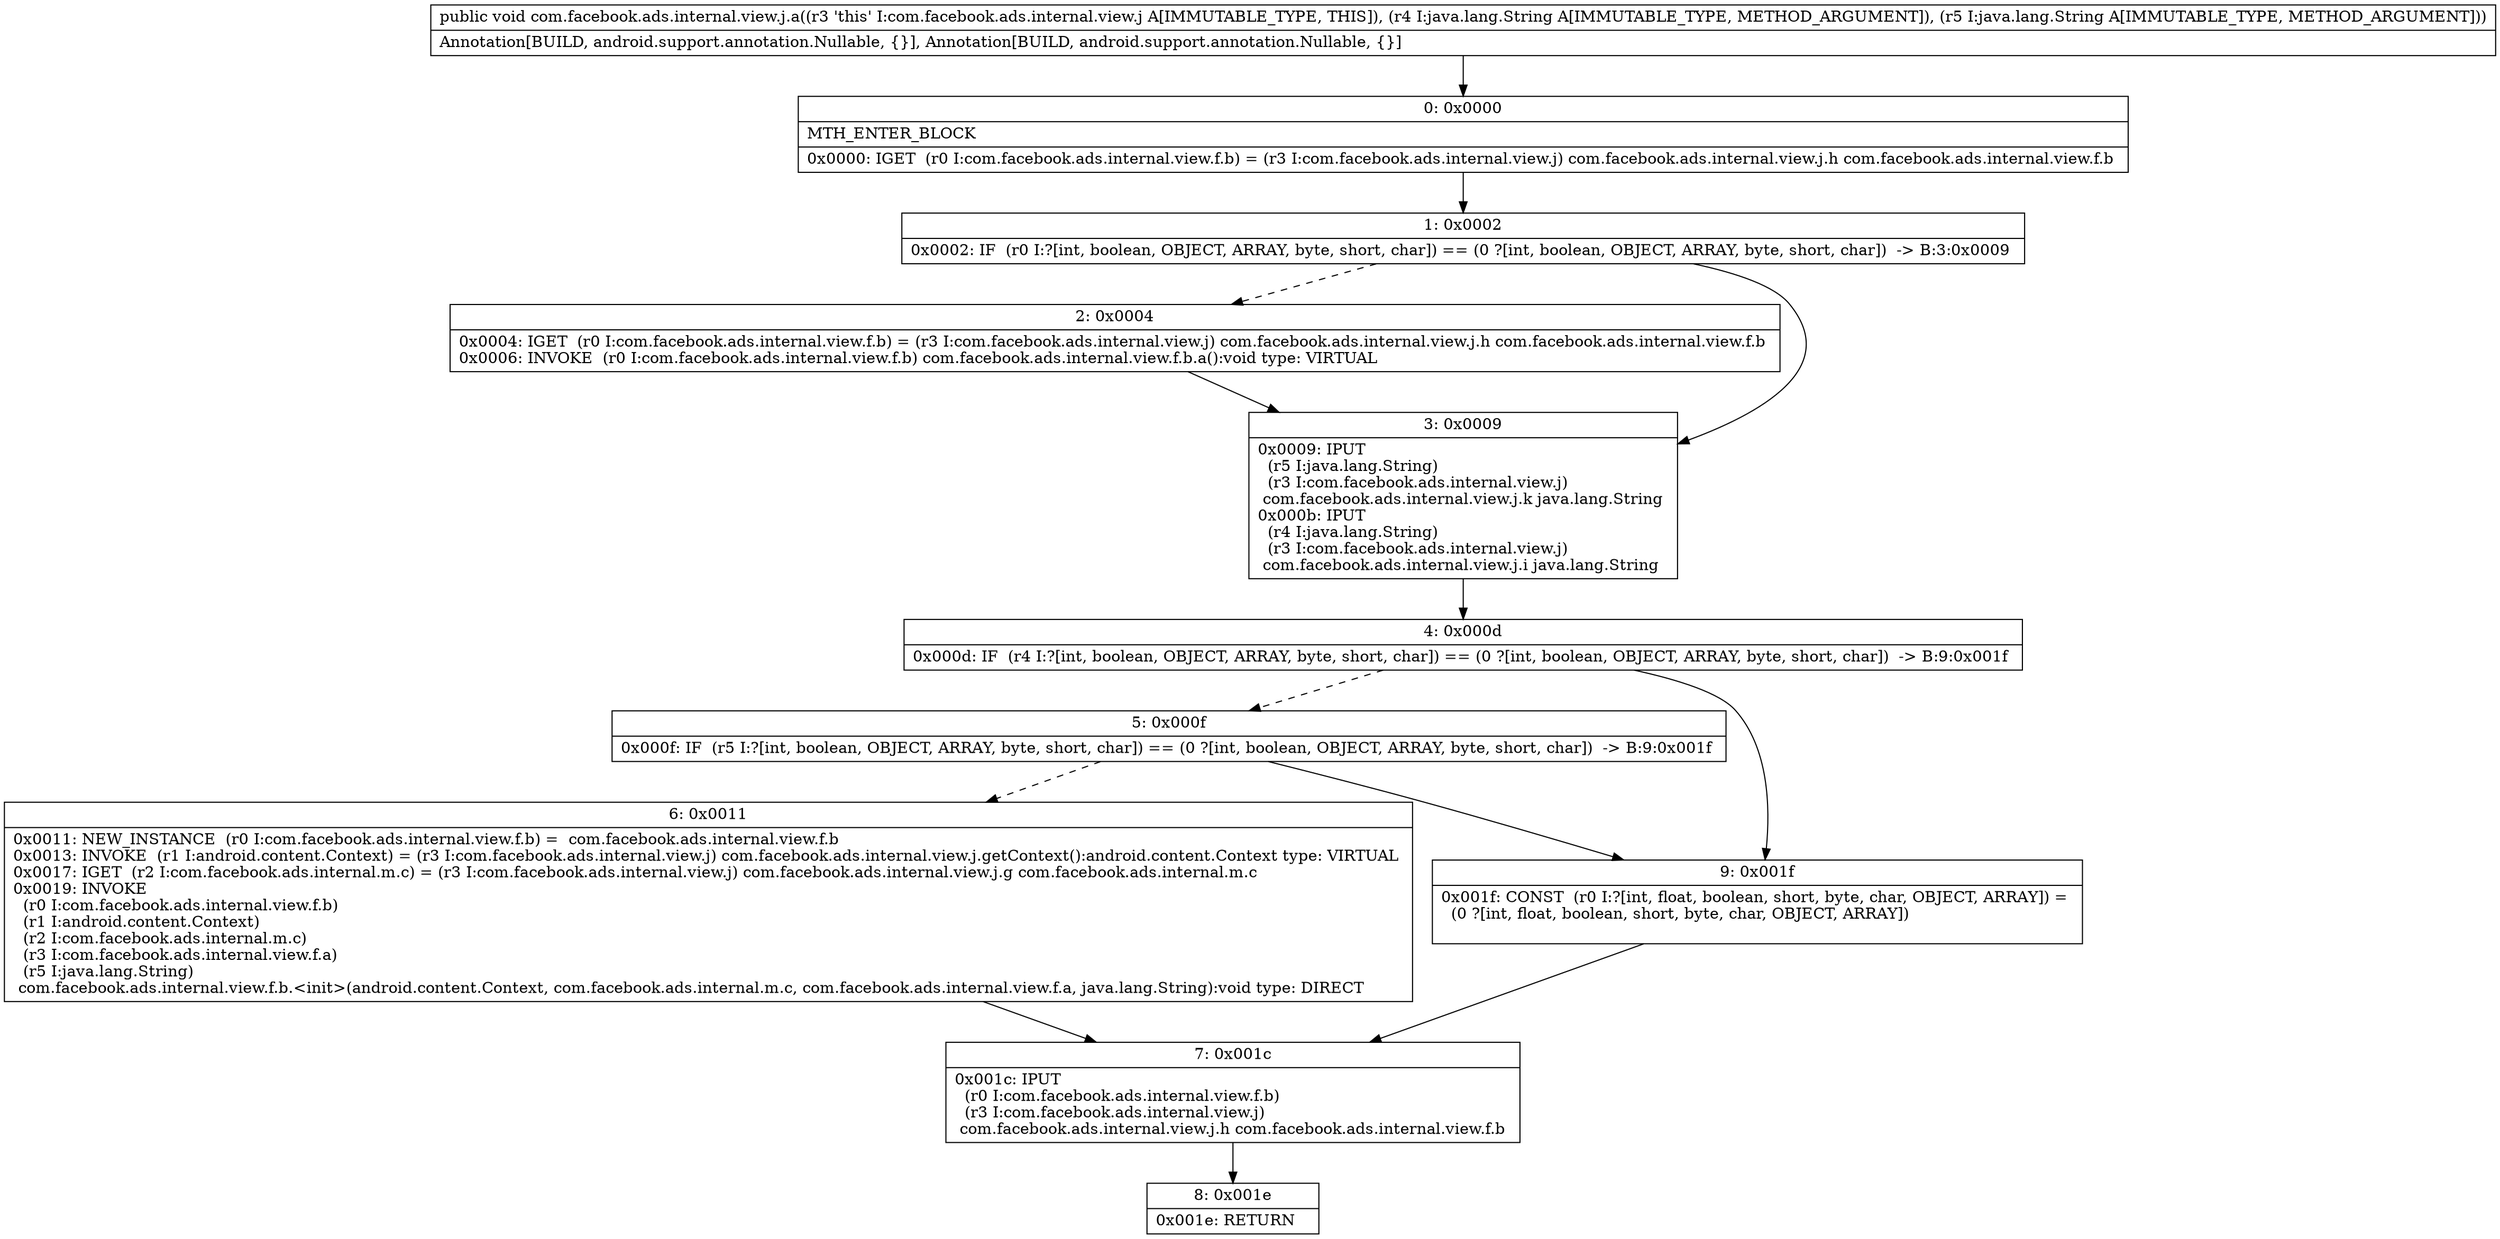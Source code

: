 digraph "CFG forcom.facebook.ads.internal.view.j.a(Ljava\/lang\/String;Ljava\/lang\/String;)V" {
Node_0 [shape=record,label="{0\:\ 0x0000|MTH_ENTER_BLOCK\l|0x0000: IGET  (r0 I:com.facebook.ads.internal.view.f.b) = (r3 I:com.facebook.ads.internal.view.j) com.facebook.ads.internal.view.j.h com.facebook.ads.internal.view.f.b \l}"];
Node_1 [shape=record,label="{1\:\ 0x0002|0x0002: IF  (r0 I:?[int, boolean, OBJECT, ARRAY, byte, short, char]) == (0 ?[int, boolean, OBJECT, ARRAY, byte, short, char])  \-\> B:3:0x0009 \l}"];
Node_2 [shape=record,label="{2\:\ 0x0004|0x0004: IGET  (r0 I:com.facebook.ads.internal.view.f.b) = (r3 I:com.facebook.ads.internal.view.j) com.facebook.ads.internal.view.j.h com.facebook.ads.internal.view.f.b \l0x0006: INVOKE  (r0 I:com.facebook.ads.internal.view.f.b) com.facebook.ads.internal.view.f.b.a():void type: VIRTUAL \l}"];
Node_3 [shape=record,label="{3\:\ 0x0009|0x0009: IPUT  \l  (r5 I:java.lang.String)\l  (r3 I:com.facebook.ads.internal.view.j)\l com.facebook.ads.internal.view.j.k java.lang.String \l0x000b: IPUT  \l  (r4 I:java.lang.String)\l  (r3 I:com.facebook.ads.internal.view.j)\l com.facebook.ads.internal.view.j.i java.lang.String \l}"];
Node_4 [shape=record,label="{4\:\ 0x000d|0x000d: IF  (r4 I:?[int, boolean, OBJECT, ARRAY, byte, short, char]) == (0 ?[int, boolean, OBJECT, ARRAY, byte, short, char])  \-\> B:9:0x001f \l}"];
Node_5 [shape=record,label="{5\:\ 0x000f|0x000f: IF  (r5 I:?[int, boolean, OBJECT, ARRAY, byte, short, char]) == (0 ?[int, boolean, OBJECT, ARRAY, byte, short, char])  \-\> B:9:0x001f \l}"];
Node_6 [shape=record,label="{6\:\ 0x0011|0x0011: NEW_INSTANCE  (r0 I:com.facebook.ads.internal.view.f.b) =  com.facebook.ads.internal.view.f.b \l0x0013: INVOKE  (r1 I:android.content.Context) = (r3 I:com.facebook.ads.internal.view.j) com.facebook.ads.internal.view.j.getContext():android.content.Context type: VIRTUAL \l0x0017: IGET  (r2 I:com.facebook.ads.internal.m.c) = (r3 I:com.facebook.ads.internal.view.j) com.facebook.ads.internal.view.j.g com.facebook.ads.internal.m.c \l0x0019: INVOKE  \l  (r0 I:com.facebook.ads.internal.view.f.b)\l  (r1 I:android.content.Context)\l  (r2 I:com.facebook.ads.internal.m.c)\l  (r3 I:com.facebook.ads.internal.view.f.a)\l  (r5 I:java.lang.String)\l com.facebook.ads.internal.view.f.b.\<init\>(android.content.Context, com.facebook.ads.internal.m.c, com.facebook.ads.internal.view.f.a, java.lang.String):void type: DIRECT \l}"];
Node_7 [shape=record,label="{7\:\ 0x001c|0x001c: IPUT  \l  (r0 I:com.facebook.ads.internal.view.f.b)\l  (r3 I:com.facebook.ads.internal.view.j)\l com.facebook.ads.internal.view.j.h com.facebook.ads.internal.view.f.b \l}"];
Node_8 [shape=record,label="{8\:\ 0x001e|0x001e: RETURN   \l}"];
Node_9 [shape=record,label="{9\:\ 0x001f|0x001f: CONST  (r0 I:?[int, float, boolean, short, byte, char, OBJECT, ARRAY]) = \l  (0 ?[int, float, boolean, short, byte, char, OBJECT, ARRAY])\l \l}"];
MethodNode[shape=record,label="{public void com.facebook.ads.internal.view.j.a((r3 'this' I:com.facebook.ads.internal.view.j A[IMMUTABLE_TYPE, THIS]), (r4 I:java.lang.String A[IMMUTABLE_TYPE, METHOD_ARGUMENT]), (r5 I:java.lang.String A[IMMUTABLE_TYPE, METHOD_ARGUMENT]))  | Annotation[BUILD, android.support.annotation.Nullable, \{\}], Annotation[BUILD, android.support.annotation.Nullable, \{\}]\l}"];
MethodNode -> Node_0;
Node_0 -> Node_1;
Node_1 -> Node_2[style=dashed];
Node_1 -> Node_3;
Node_2 -> Node_3;
Node_3 -> Node_4;
Node_4 -> Node_5[style=dashed];
Node_4 -> Node_9;
Node_5 -> Node_6[style=dashed];
Node_5 -> Node_9;
Node_6 -> Node_7;
Node_7 -> Node_8;
Node_9 -> Node_7;
}


